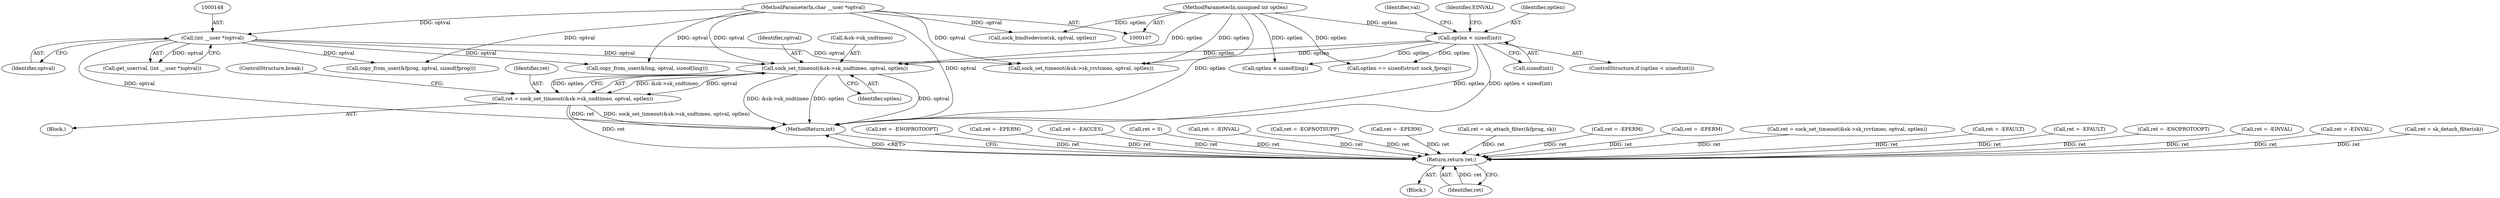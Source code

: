 digraph "0_linux_82981930125abfd39d7c8378a9cfdf5e1be2002b_0@pointer" {
"1000540" [label="(Call,sock_set_timeout(&sk->sk_sndtimeo, optval, optlen))"];
"1000147" [label="(Call,(int __user *)optval)"];
"1000111" [label="(MethodParameterIn,char __user *optval)"];
"1000137" [label="(Call,optlen < sizeof(int))"];
"1000112" [label="(MethodParameterIn,unsigned int optlen)"];
"1000538" [label="(Call,ret = sock_set_timeout(&sk->sk_sndtimeo, optval, optlen))"];
"1000660" [label="(Return,return ret;)"];
"1000136" [label="(ControlStructure,if (optlen < sizeof(int)))"];
"1000653" [label="(Call,ret = -ENOPROTOOPT)"];
"1000113" [label="(Block,)"];
"1000332" [label="(Call,ret = -EPERM)"];
"1000546" [label="(Identifier,optlen)"];
"1000145" [label="(Call,get_user(val, (int __user *)optval))"];
"1000171" [label="(Call,ret = -EACCES)"];
"1000554" [label="(Call,optlen == sizeof(struct sock_fprog))"];
"1000339" [label="(Call,optlen < sizeof(ling))"];
"1000124" [label="(Call,ret = 0)"];
"1000344" [label="(Call,ret = -EINVAL)"];
"1000540" [label="(Call,sock_set_timeout(&sk->sk_sndtimeo, optval, optlen))"];
"1000660" [label="(Return,return ret;)"];
"1000143" [label="(Identifier,EINVAL)"];
"1000641" [label="(Call,ret = -EOPNOTSUPP)"];
"1000163" [label="(Block,)"];
"1000661" [label="(Identifier,ret)"];
"1000565" [label="(Call,copy_from_user(&fprog, optval, sizeof(fprog)))"];
"1000280" [label="(Call,ret = -EPERM)"];
"1000138" [label="(Identifier,optlen)"];
"1000572" [label="(Call,ret = sk_attach_filter(&fprog, sk))"];
"1000147" [label="(Call,(int __user *)optval)"];
"1000350" [label="(Call,copy_from_user(&ling, optval, sizeof(ling)))"];
"1000111" [label="(MethodParameterIn,char __user *optval)"];
"1000538" [label="(Call,ret = sock_set_timeout(&sk->sk_sndtimeo, optval, optlen))"];
"1000541" [label="(Call,&sk->sk_sndtimeo)"];
"1000244" [label="(Call,ret = -EPERM)"];
"1000607" [label="(Call,ret = -EPERM)"];
"1000146" [label="(Identifier,val)"];
"1000139" [label="(Call,sizeof(int))"];
"1000527" [label="(Call,ret = sock_set_timeout(&sk->sk_rcvtimeo, optval, optlen))"];
"1000545" [label="(Identifier,optval)"];
"1000662" [label="(MethodReturn,int)"];
"1000149" [label="(Identifier,optval)"];
"1000137" [label="(Call,optlen < sizeof(int))"];
"1000560" [label="(Call,ret = -EFAULT)"];
"1000112" [label="(MethodParameterIn,unsigned int optlen)"];
"1000357" [label="(Call,ret = -EFAULT)"];
"1000529" [label="(Call,sock_set_timeout(&sk->sk_rcvtimeo, optval, optlen))"];
"1000195" [label="(Call,ret = -ENOPROTOOPT)"];
"1000549" [label="(Call,ret = -EINVAL)"];
"1000547" [label="(ControlStructure,break;)"];
"1000461" [label="(Call,ret = -EINVAL)"];
"1000580" [label="(Call,ret = sk_detach_filter(sk))"];
"1000132" [label="(Call,sock_bindtodevice(sk, optval, optlen))"];
"1000539" [label="(Identifier,ret)"];
"1000540" -> "1000538"  [label="AST: "];
"1000540" -> "1000546"  [label="CFG: "];
"1000541" -> "1000540"  [label="AST: "];
"1000545" -> "1000540"  [label="AST: "];
"1000546" -> "1000540"  [label="AST: "];
"1000538" -> "1000540"  [label="CFG: "];
"1000540" -> "1000662"  [label="DDG: optlen"];
"1000540" -> "1000662"  [label="DDG: optval"];
"1000540" -> "1000662"  [label="DDG: &sk->sk_sndtimeo"];
"1000540" -> "1000538"  [label="DDG: &sk->sk_sndtimeo"];
"1000540" -> "1000538"  [label="DDG: optval"];
"1000540" -> "1000538"  [label="DDG: optlen"];
"1000147" -> "1000540"  [label="DDG: optval"];
"1000111" -> "1000540"  [label="DDG: optval"];
"1000137" -> "1000540"  [label="DDG: optlen"];
"1000112" -> "1000540"  [label="DDG: optlen"];
"1000147" -> "1000145"  [label="AST: "];
"1000147" -> "1000149"  [label="CFG: "];
"1000148" -> "1000147"  [label="AST: "];
"1000149" -> "1000147"  [label="AST: "];
"1000145" -> "1000147"  [label="CFG: "];
"1000147" -> "1000662"  [label="DDG: optval"];
"1000147" -> "1000145"  [label="DDG: optval"];
"1000111" -> "1000147"  [label="DDG: optval"];
"1000147" -> "1000350"  [label="DDG: optval"];
"1000147" -> "1000529"  [label="DDG: optval"];
"1000147" -> "1000565"  [label="DDG: optval"];
"1000111" -> "1000107"  [label="AST: "];
"1000111" -> "1000662"  [label="DDG: optval"];
"1000111" -> "1000132"  [label="DDG: optval"];
"1000111" -> "1000350"  [label="DDG: optval"];
"1000111" -> "1000529"  [label="DDG: optval"];
"1000111" -> "1000565"  [label="DDG: optval"];
"1000137" -> "1000136"  [label="AST: "];
"1000137" -> "1000139"  [label="CFG: "];
"1000138" -> "1000137"  [label="AST: "];
"1000139" -> "1000137"  [label="AST: "];
"1000143" -> "1000137"  [label="CFG: "];
"1000146" -> "1000137"  [label="CFG: "];
"1000137" -> "1000662"  [label="DDG: optlen"];
"1000137" -> "1000662"  [label="DDG: optlen < sizeof(int)"];
"1000112" -> "1000137"  [label="DDG: optlen"];
"1000137" -> "1000339"  [label="DDG: optlen"];
"1000137" -> "1000529"  [label="DDG: optlen"];
"1000137" -> "1000554"  [label="DDG: optlen"];
"1000112" -> "1000107"  [label="AST: "];
"1000112" -> "1000662"  [label="DDG: optlen"];
"1000112" -> "1000132"  [label="DDG: optlen"];
"1000112" -> "1000339"  [label="DDG: optlen"];
"1000112" -> "1000529"  [label="DDG: optlen"];
"1000112" -> "1000554"  [label="DDG: optlen"];
"1000538" -> "1000163"  [label="AST: "];
"1000539" -> "1000538"  [label="AST: "];
"1000547" -> "1000538"  [label="CFG: "];
"1000538" -> "1000662"  [label="DDG: sock_set_timeout(&sk->sk_sndtimeo, optval, optlen)"];
"1000538" -> "1000662"  [label="DDG: ret"];
"1000538" -> "1000660"  [label="DDG: ret"];
"1000660" -> "1000113"  [label="AST: "];
"1000660" -> "1000661"  [label="CFG: "];
"1000661" -> "1000660"  [label="AST: "];
"1000662" -> "1000660"  [label="CFG: "];
"1000660" -> "1000662"  [label="DDG: <RET>"];
"1000661" -> "1000660"  [label="DDG: ret"];
"1000549" -> "1000660"  [label="DDG: ret"];
"1000171" -> "1000660"  [label="DDG: ret"];
"1000527" -> "1000660"  [label="DDG: ret"];
"1000607" -> "1000660"  [label="DDG: ret"];
"1000357" -> "1000660"  [label="DDG: ret"];
"1000580" -> "1000660"  [label="DDG: ret"];
"1000280" -> "1000660"  [label="DDG: ret"];
"1000653" -> "1000660"  [label="DDG: ret"];
"1000244" -> "1000660"  [label="DDG: ret"];
"1000560" -> "1000660"  [label="DDG: ret"];
"1000124" -> "1000660"  [label="DDG: ret"];
"1000332" -> "1000660"  [label="DDG: ret"];
"1000461" -> "1000660"  [label="DDG: ret"];
"1000572" -> "1000660"  [label="DDG: ret"];
"1000344" -> "1000660"  [label="DDG: ret"];
"1000195" -> "1000660"  [label="DDG: ret"];
"1000641" -> "1000660"  [label="DDG: ret"];
}
